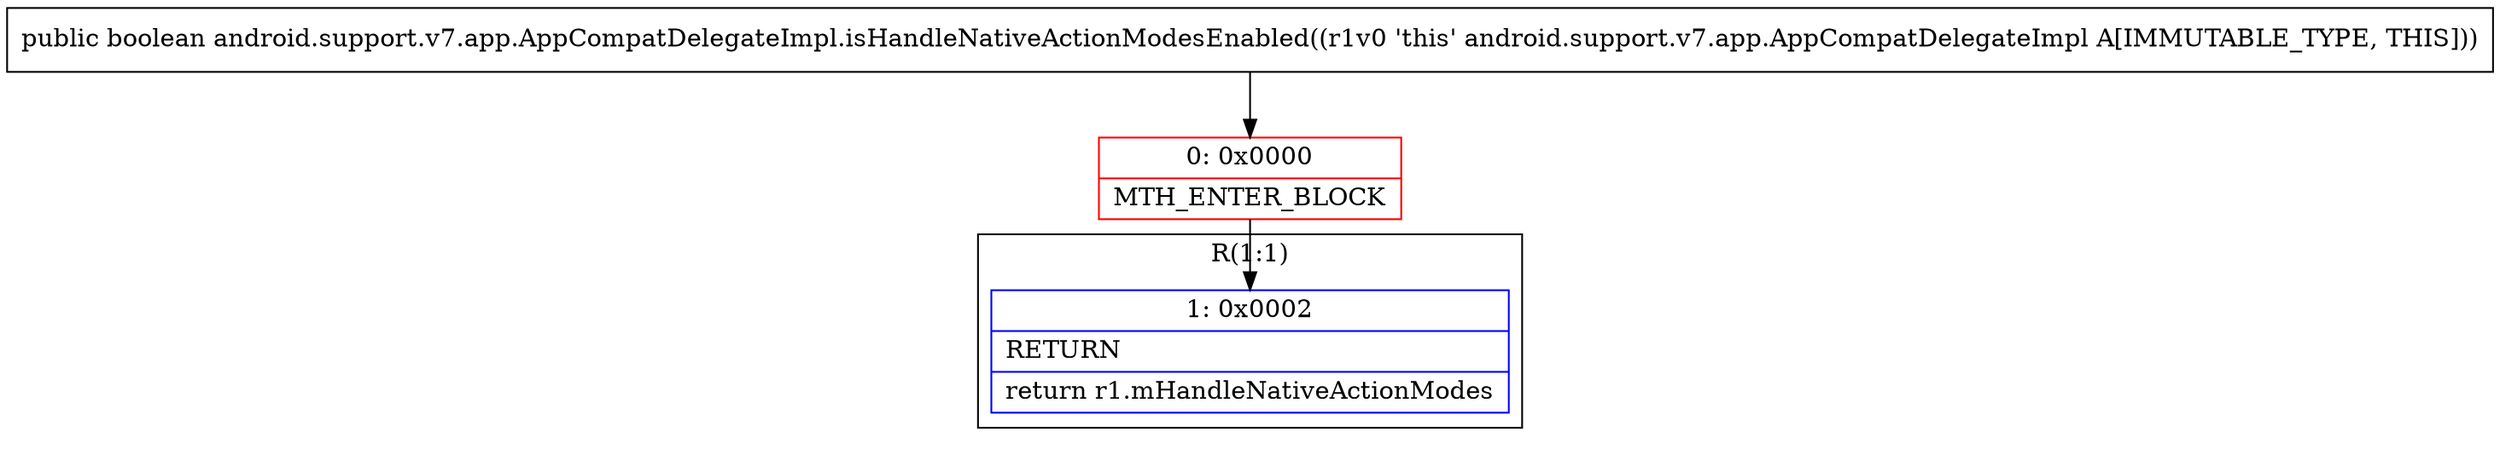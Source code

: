 digraph "CFG forandroid.support.v7.app.AppCompatDelegateImpl.isHandleNativeActionModesEnabled()Z" {
subgraph cluster_Region_958403530 {
label = "R(1:1)";
node [shape=record,color=blue];
Node_1 [shape=record,label="{1\:\ 0x0002|RETURN\l|return r1.mHandleNativeActionModes\l}"];
}
Node_0 [shape=record,color=red,label="{0\:\ 0x0000|MTH_ENTER_BLOCK\l}"];
MethodNode[shape=record,label="{public boolean android.support.v7.app.AppCompatDelegateImpl.isHandleNativeActionModesEnabled((r1v0 'this' android.support.v7.app.AppCompatDelegateImpl A[IMMUTABLE_TYPE, THIS])) }"];
MethodNode -> Node_0;
Node_0 -> Node_1;
}


